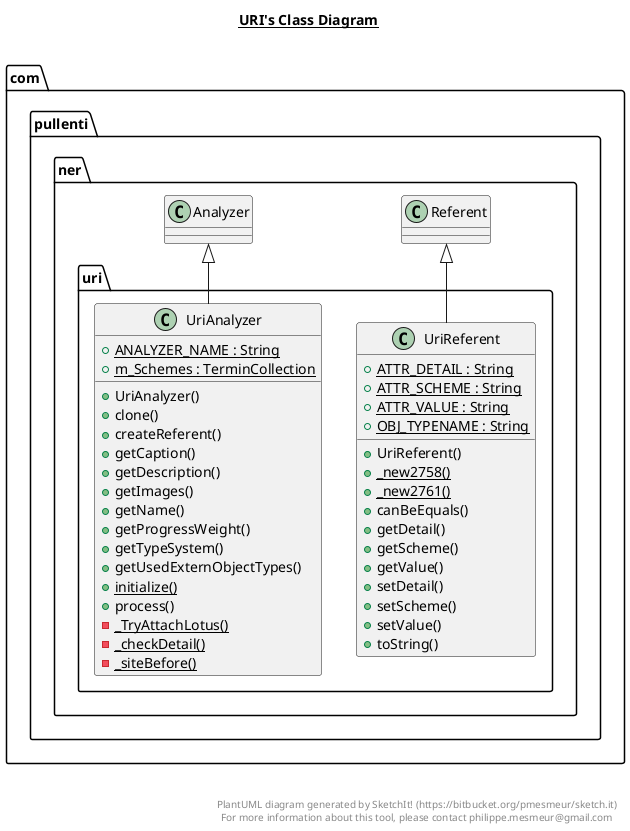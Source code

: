 @startuml

title __URI's Class Diagram__\n

  namespace com.pullenti.ner {
    namespace uri {
      class com.pullenti.ner.uri.UriAnalyzer {
          {static} + ANALYZER_NAME : String
          {static} + m_Schemes : TerminCollection
          + UriAnalyzer()
          + clone()
          + createReferent()
          + getCaption()
          + getDescription()
          + getImages()
          + getName()
          + getProgressWeight()
          + getTypeSystem()
          + getUsedExternObjectTypes()
          {static} + initialize()
          + process()
          {static} - _TryAttachLotus()
          {static} - _checkDetail()
          {static} - _siteBefore()
      }
    }
  }
  

  namespace com.pullenti.ner {
    namespace uri {
      class com.pullenti.ner.uri.UriReferent {
          {static} + ATTR_DETAIL : String
          {static} + ATTR_SCHEME : String
          {static} + ATTR_VALUE : String
          {static} + OBJ_TYPENAME : String
          + UriReferent()
          {static} + _new2758()
          {static} + _new2761()
          + canBeEquals()
          + getDetail()
          + getScheme()
          + getValue()
          + setDetail()
          + setScheme()
          + setValue()
          + toString()
      }
    }
  }
  

  com.pullenti.ner.uri.UriAnalyzer -up-|> com.pullenti.ner.Analyzer
  com.pullenti.ner.uri.UriReferent -up-|> com.pullenti.ner.Referent


right footer


PlantUML diagram generated by SketchIt! (https://bitbucket.org/pmesmeur/sketch.it)
For more information about this tool, please contact philippe.mesmeur@gmail.com
endfooter

@enduml
